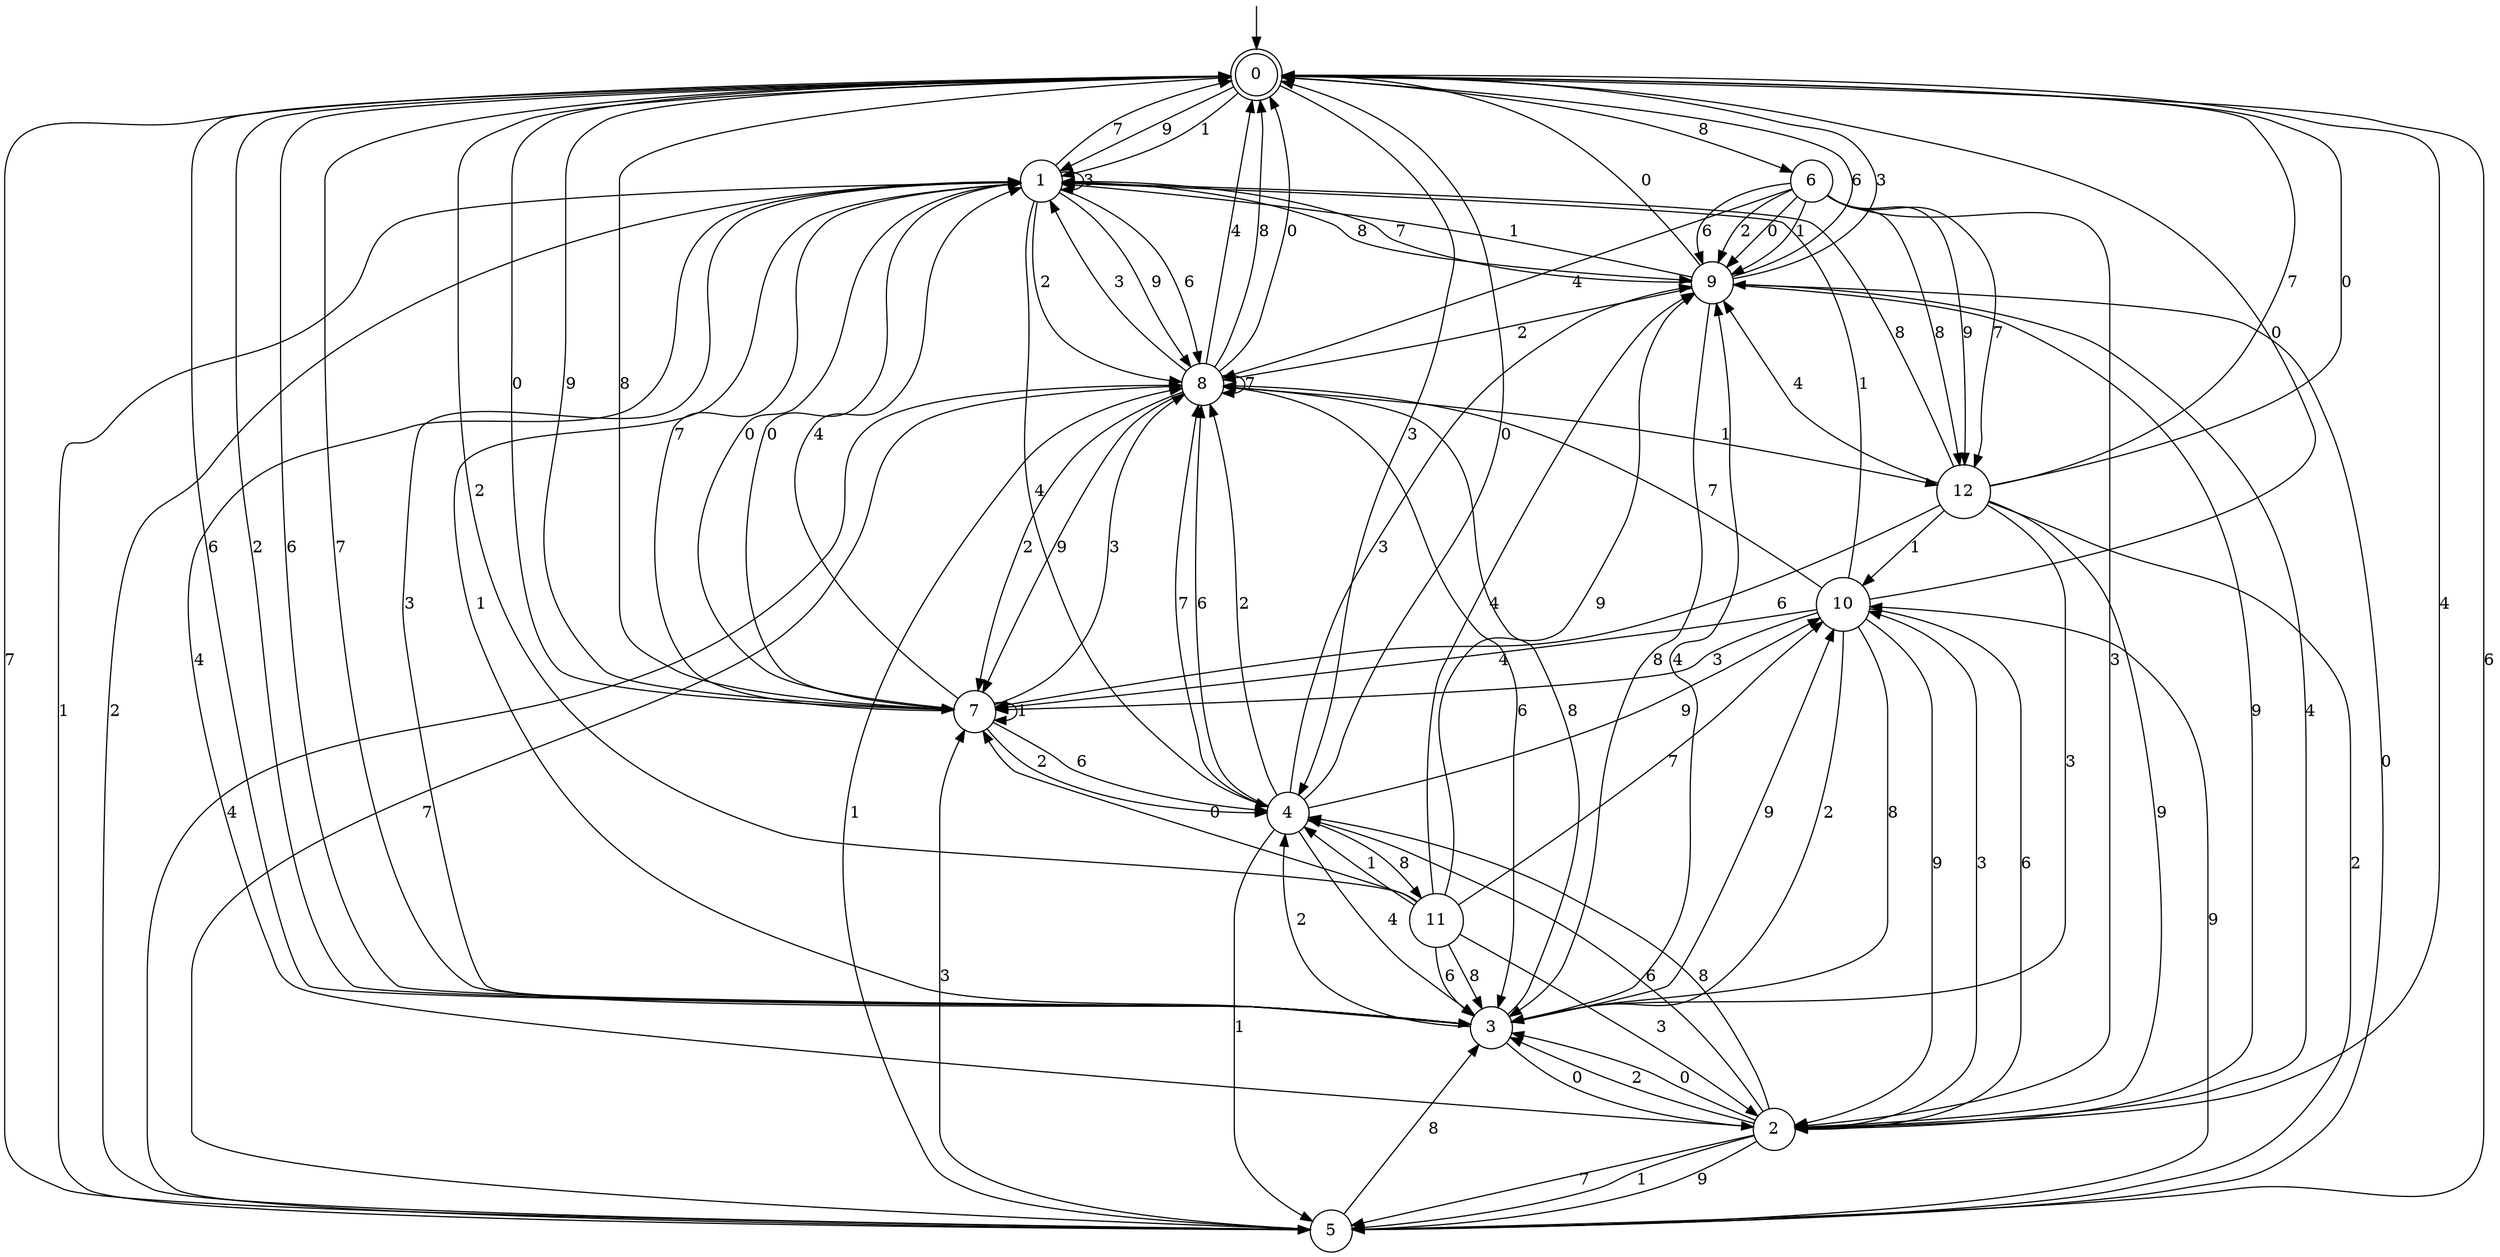 digraph g {

	s0 [shape="doublecircle" label="0"];
	s1 [shape="circle" label="1"];
	s2 [shape="circle" label="2"];
	s3 [shape="circle" label="3"];
	s4 [shape="circle" label="4"];
	s5 [shape="circle" label="5"];
	s6 [shape="circle" label="6"];
	s7 [shape="circle" label="7"];
	s8 [shape="circle" label="8"];
	s9 [shape="circle" label="9"];
	s10 [shape="circle" label="10"];
	s11 [shape="circle" label="11"];
	s12 [shape="circle" label="12"];
	s0 -> s1 [label="9"];
	s0 -> s2 [label="4"];
	s0 -> s3 [label="6"];
	s0 -> s4 [label="3"];
	s0 -> s3 [label="2"];
	s0 -> s5 [label="7"];
	s0 -> s6 [label="8"];
	s0 -> s7 [label="0"];
	s0 -> s1 [label="1"];
	s1 -> s8 [label="9"];
	s1 -> s4 [label="4"];
	s1 -> s8 [label="6"];
	s1 -> s1 [label="3"];
	s1 -> s8 [label="2"];
	s1 -> s0 [label="7"];
	s1 -> s9 [label="8"];
	s1 -> s7 [label="0"];
	s1 -> s5 [label="1"];
	s2 -> s5 [label="9"];
	s2 -> s1 [label="4"];
	s2 -> s4 [label="6"];
	s2 -> s10 [label="3"];
	s2 -> s3 [label="2"];
	s2 -> s5 [label="7"];
	s2 -> s4 [label="8"];
	s2 -> s3 [label="0"];
	s2 -> s5 [label="1"];
	s3 -> s10 [label="9"];
	s3 -> s9 [label="4"];
	s3 -> s0 [label="6"];
	s3 -> s1 [label="3"];
	s3 -> s4 [label="2"];
	s3 -> s0 [label="7"];
	s3 -> s8 [label="8"];
	s3 -> s2 [label="0"];
	s3 -> s1 [label="1"];
	s4 -> s10 [label="9"];
	s4 -> s3 [label="4"];
	s4 -> s8 [label="6"];
	s4 -> s9 [label="3"];
	s4 -> s8 [label="2"];
	s4 -> s8 [label="7"];
	s4 -> s11 [label="8"];
	s4 -> s0 [label="0"];
	s4 -> s5 [label="1"];
	s5 -> s10 [label="9"];
	s5 -> s8 [label="4"];
	s5 -> s0 [label="6"];
	s5 -> s7 [label="3"];
	s5 -> s1 [label="2"];
	s5 -> s8 [label="7"];
	s5 -> s3 [label="8"];
	s5 -> s9 [label="0"];
	s5 -> s8 [label="1"];
	s6 -> s12 [label="9"];
	s6 -> s8 [label="4"];
	s6 -> s9 [label="6"];
	s6 -> s2 [label="3"];
	s6 -> s9 [label="2"];
	s6 -> s12 [label="7"];
	s6 -> s12 [label="8"];
	s6 -> s9 [label="0"];
	s6 -> s9 [label="1"];
	s7 -> s0 [label="9"];
	s7 -> s1 [label="4"];
	s7 -> s4 [label="6"];
	s7 -> s8 [label="3"];
	s7 -> s4 [label="2"];
	s7 -> s1 [label="7"];
	s7 -> s0 [label="8"];
	s7 -> s1 [label="0"];
	s7 -> s7 [label="1"];
	s8 -> s7 [label="9"];
	s8 -> s0 [label="4"];
	s8 -> s3 [label="6"];
	s8 -> s1 [label="3"];
	s8 -> s7 [label="2"];
	s8 -> s8 [label="7"];
	s8 -> s0 [label="8"];
	s8 -> s0 [label="0"];
	s8 -> s12 [label="1"];
	s9 -> s2 [label="9"];
	s9 -> s2 [label="4"];
	s9 -> s0 [label="6"];
	s9 -> s0 [label="3"];
	s9 -> s8 [label="2"];
	s9 -> s1 [label="7"];
	s9 -> s3 [label="8"];
	s9 -> s0 [label="0"];
	s9 -> s1 [label="1"];
	s10 -> s2 [label="9"];
	s10 -> s7 [label="4"];
	s10 -> s2 [label="6"];
	s10 -> s7 [label="3"];
	s10 -> s3 [label="2"];
	s10 -> s8 [label="7"];
	s10 -> s3 [label="8"];
	s10 -> s0 [label="0"];
	s10 -> s1 [label="1"];
	s11 -> s9 [label="9"];
	s11 -> s9 [label="4"];
	s11 -> s3 [label="6"];
	s11 -> s2 [label="3"];
	s11 -> s0 [label="2"];
	s11 -> s10 [label="7"];
	s11 -> s3 [label="8"];
	s11 -> s7 [label="0"];
	s11 -> s4 [label="1"];
	s12 -> s2 [label="9"];
	s12 -> s9 [label="4"];
	s12 -> s7 [label="6"];
	s12 -> s3 [label="3"];
	s12 -> s5 [label="2"];
	s12 -> s0 [label="7"];
	s12 -> s1 [label="8"];
	s12 -> s0 [label="0"];
	s12 -> s10 [label="1"];

__start0 [label="" shape="none" width="0" height="0"];
__start0 -> s0;

}
